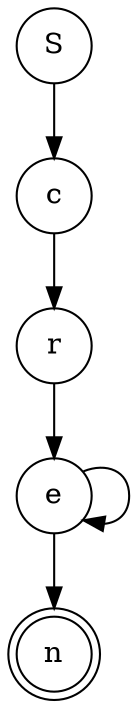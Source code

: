 digraph {   
    node [shape = doublecircle, color = black] n ;
    node [shape = circle];
    node [color= black];
    S -> c -> r -> e -> e -> n;	
}